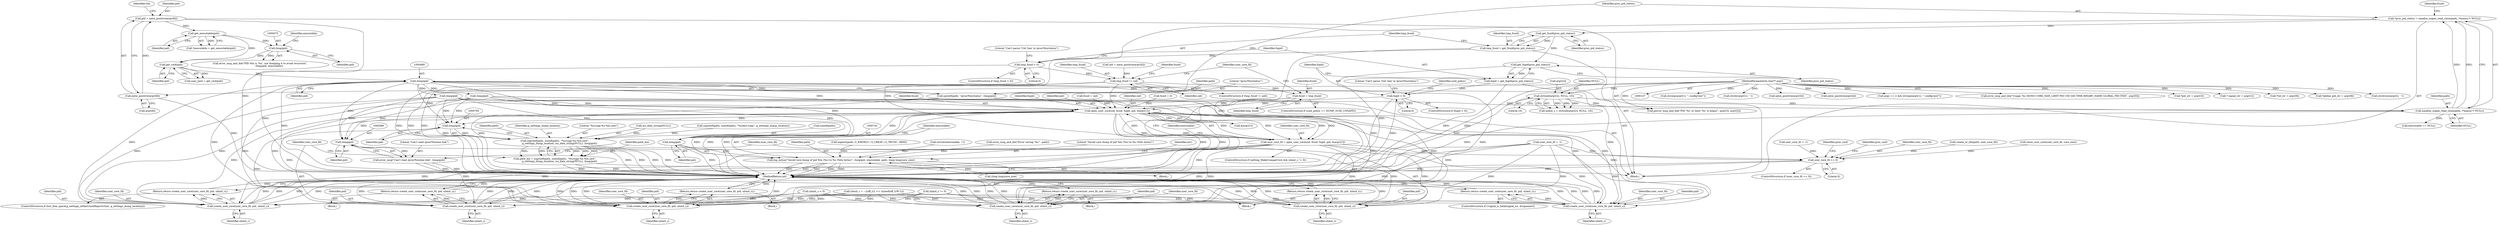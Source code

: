 digraph "0_abrt_3c1b60cfa62d39e5fff5a53a5bc53dae189e740e@API" {
"1000492" [label="(Call,*proc_pid_status = xmalloc_xopen_read_close(path, /*maxsz:*/ NULL))"];
"1000494" [label="(Call,xmalloc_xopen_read_close(path, /*maxsz:*/ NULL))"];
"1000485" [label="(Call,sprintf(path, \"/proc/%lu/status\", (long)pid))"];
"1000488" [label="(Call,(long)pid)"];
"1000480" [label="(Call,get_cwd(pid))"];
"1000474" [label="(Call,(long)pid)"];
"1000463" [label="(Call,get_executable(pid))"];
"1000435" [label="(Call,pid = xatoi_positive(argv[8]))"];
"1000437" [label="(Call,xatoi_positive(argv[8]))"];
"1000149" [label="(MethodParameterIn,char** argv)"];
"1000354" [label="(Call,strtoull(argv[2], NULL, 10))"];
"1000504" [label="(Call,get_fsuid(proc_pid_status))"];
"1000502" [label="(Call,tmp_fsuid = get_fsuid(proc_pid_status))"];
"1000507" [label="(Call,tmp_fsuid < 0)"];
"1000534" [label="(Call,tmp_fsuid != uid)"];
"1000545" [label="(Call,fsuid = tmp_fsuid)"];
"1000569" [label="(Call,open_user_core(uid, fsuid, fsgid, pid, &argv[1]))"];
"1000567" [label="(Call,user_core_fd = open_user_core(uid, fsuid, fsgid, pid, &argv[1]))"];
"1000589" [label="(Call,create_user_core(user_core_fd, pid, ulimit_c))"];
"1000588" [label="(Return,return create_user_core(user_core_fd, pid, ulimit_c);)"];
"1000604" [label="(Call,create_user_core(user_core_fd, pid, ulimit_c))"];
"1000603" [label="(Return,return create_user_core(user_core_fd, pid, ulimit_c);)"];
"1000622" [label="(Call,create_user_core(user_core_fd, pid, ulimit_c))"];
"1000621" [label="(Return,return create_user_core(user_core_fd, pid, ulimit_c);)"];
"1000642" [label="(Call,create_user_core(user_core_fd, pid, ulimit_c))"];
"1000641" [label="(Return,return create_user_core(user_core_fd, pid, ulimit_c);)"];
"1000658" [label="(Call,create_user_core(user_core_fd, pid, ulimit_c))"];
"1000657" [label="(Return,return create_user_core(user_core_fd, pid, ulimit_c);)"];
"1000769" [label="(Call,create_user_core(user_core_fd, pid, ulimit_c))"];
"1000768" [label="(Return,return create_user_core(user_core_fd, pid, ulimit_c);)"];
"1001429" [label="(Call,user_core_fd >= 0)"];
"1000585" [label="(Call,(long)pid)"];
"1000583" [label="(Call,error_msg(\"Can't read /proc/%lu/exe link\", (long)pid))"];
"1000741" [label="(Call,(long)pid)"];
"1000739" [label="(Call,log_notice(\"Saved core dump of pid %lu (%s) to %s (%llu bytes)\", (long)pid, executable, path, (long long)core_size))"];
"1000764" [label="(Call,(long)pid)"];
"1000756" [label="(Call,snprintf(path, sizeof(path), \"%s/ccpp-%s-%lu.new\",\n            g_settings_dump_location, iso_date_string(NULL), (long)pid))"];
"1000754" [label="(Call,path_len = snprintf(path, sizeof(path), \"%s/ccpp-%s-%lu.new\",\n            g_settings_dump_location, iso_date_string(NULL), (long)pid))"];
"1000518" [label="(Call,get_fsgid(proc_pid_status))"];
"1000516" [label="(Call,fsgid = get_fsgid(proc_pid_status))"];
"1000521" [label="(Call,fsgid < 0)"];
"1000584" [label="(Literal,\"Can't read /proc/%lu/exe link\")"];
"1000487" [label="(Literal,\"/proc/%lu/status\")"];
"1000660" [label="(Identifier,pid)"];
"1000481" [label="(Identifier,pid)"];
"1000744" [label="(Identifier,executable)"];
"1000520" [label="(ControlStructure,if (fsgid < 0))"];
"1000585" [label="(Call,(long)pid)"];
"1000597" [label="(ControlStructure,if (!signal_is_fatal(signal_no, &signame)))"];
"1000436" [label="(Identifier,pid)"];
"1000538" [label="(Call,fsuid = 0)"];
"1000646" [label="(Call,snprintf(path, sizeof(path), \"%s/last-ccpp\", g_settings_dump_location))"];
"1000756" [label="(Call,snprintf(path, sizeof(path), \"%s/ccpp-%s-%lu.new\",\n            g_settings_dump_location, iso_date_string(NULL), (long)pid))"];
"1001434" [label="(Identifier,proc_cwd)"];
"1000392" [label="(Call,uid = xatoi_positive(argv[4]))"];
"1000533" [label="(ControlStructure,if (tmp_fsuid != uid))"];
"1000358" [label="(Identifier,NULL)"];
"1000739" [label="(Call,log_notice(\"Saved core dump of pid %lu (%s) to %s (%llu bytes)\", (long)pid, executable, path, (long long)core_size))"];
"1000435" [label="(Call,pid = xatoi_positive(argv[8]))"];
"1000678" [label="(Block,)"];
"1000758" [label="(Call,sizeof(path))"];
"1000522" [label="(Identifier,fsgid)"];
"1000588" [label="(Return,return create_user_core(user_core_fd, pid, ulimit_c);)"];
"1000645" [label="(Identifier,ulimit_c)"];
"1000757" [label="(Identifier,path)"];
"1000582" [label="(Block,)"];
"1000607" [label="(Identifier,ulimit_c)"];
"1000755" [label="(Identifier,path_len)"];
"1000485" [label="(Call,sprintf(path, \"/proc/%lu/status\", (long)pid))"];
"1000659" [label="(Identifier,user_core_fd)"];
"1000743" [label="(Identifier,pid)"];
"1000656" [label="(Block,)"];
"1000493" [label="(Identifier,proc_pid_status)"];
"1000361" [label="(Call,ulimit_c < 0)"];
"1000657" [label="(Return,return create_user_core(user_core_fd, pid, ulimit_c);)"];
"1000643" [label="(Identifier,user_core_fd)"];
"1000590" [label="(Identifier,user_core_fd)"];
"1000766" [label="(Identifier,pid)"];
"1000761" [label="(Identifier,g_settings_dump_location)"];
"1000567" [label="(Call,user_core_fd = open_user_core(uid, fsuid, fsgid, pid, &argv[1]))"];
"1001439" [label="(Identifier,proc_cwd)"];
"1000623" [label="(Identifier,user_core_fd)"];
"1001445" [label="(MethodReturn,int)"];
"1000604" [label="(Call,create_user_core(user_core_fd, pid, ulimit_c))"];
"1000291" [label="(Call,strcmp(argv[1], \"--config-test\"))"];
"1000149" [label="(MethodParameterIn,char** argv)"];
"1000534" [label="(Call,tmp_fsuid != uid)"];
"1000661" [label="(Identifier,ulimit_c)"];
"1000658" [label="(Call,create_user_core(user_core_fd, pid, ulimit_c))"];
"1000311" [label="(Call,strchr(argv[1], ' '))"];
"1000760" [label="(Literal,\"%s/ccpp-%s-%lu.new\")"];
"1000545" [label="(Call,fsuid = tmp_fsuid)"];
"1000477" [label="(Identifier,executable)"];
"1000387" [label="(Call,xatoi_positive(argv[3]))"];
"1000768" [label="(Return,return create_user_core(user_core_fd, pid, ulimit_c);)"];
"1000518" [label="(Call,get_fsgid(proc_pid_status))"];
"1001428" [label="(ControlStructure,if (user_core_fd >= 0))"];
"1000394" [label="(Call,xatoi_positive(argv[4]))"];
"1000637" [label="(ControlStructure,if (low_free_space(g_settings_nMaxCrashReportsSize, g_settings_dump_location)))"];
"1000480" [label="(Call,get_cwd(pid))"];
"1000568" [label="(Identifier,user_core_fd)"];
"1000589" [label="(Call,create_user_core(user_core_fd, pid, ulimit_c))"];
"1000709" [label="(Call,xopen3(path, O_WRONLY | O_CREAT | O_TRUNC, 0600))"];
"1000536" [label="(Identifier,uid)"];
"1000352" [label="(Call,ulimit_c = strtoull(argv[2], NULL, 10))"];
"1000641" [label="(Return,return create_user_core(user_core_fd, pid, ulimit_c);)"];
"1000287" [label="(Call,argc == 2 && strcmp(argv[1], \"--config-test\"))"];
"1000499" [label="(Identifier,fsuid)"];
"1000571" [label="(Identifier,fsuid)"];
"1000754" [label="(Call,path_len = snprintf(path, sizeof(path), \"%s/ccpp-%s-%lu.new\",\n            g_settings_dump_location, iso_date_string(NULL), (long)pid))"];
"1000354" [label="(Call,strtoull(argv[2], NULL, 10))"];
"1000486" [label="(Identifier,path)"];
"1000507" [label="(Call,tmp_fsuid < 0)"];
"1000547" [label="(Identifier,tmp_fsuid)"];
"1000472" [label="(Call,error_msg_and_die(\"PID %lu is '%s', not dumping it to avoid recursion\",\n                        (long)pid, executable))"];
"1000476" [label="(Identifier,pid)"];
"1000770" [label="(Identifier,user_core_fd)"];
"1000305" [label="(Call,error_msg_and_die(\"Usage: %s SIGNO CORE_SIZE_LIMIT PID UID GID TIME BINARY_NAME GLOBAL_PID [TID]\", argv[0]))"];
"1000665" [label="(Call,strrchr(executable, '/'))"];
"1000642" [label="(Call,create_user_core(user_core_fd, pid, ulimit_c))"];
"1000464" [label="(Identifier,pid)"];
"1000572" [label="(Identifier,fsgid)"];
"1000512" [label="(Call,(long)pid)"];
"1000741" [label="(Call,(long)pid)"];
"1000494" [label="(Call,xmalloc_xopen_read_close(path, /*maxsz:*/ NULL))"];
"1001430" [label="(Identifier,user_core_fd)"];
"1000526" [label="(Call,(long)pid)"];
"1000463" [label="(Call,get_executable(pid))"];
"1000519" [label="(Identifier,proc_pid_status)"];
"1000580" [label="(Identifier,executable)"];
"1000591" [label="(Identifier,pid)"];
"1001242" [label="(Call,create_or_die(path, user_core_fd))"];
"1000558" [label="(Identifier,user_core_fd)"];
"1000379" [label="(Call,*pid_str = argv[3])"];
"1000605" [label="(Identifier,user_core_fd)"];
"1000504" [label="(Call,get_fsuid(proc_pid_status))"];
"1000606" [label="(Identifier,pid)"];
"1001431" [label="(Literal,0)"];
"1000618" [label="(Block,)"];
"1000503" [label="(Identifier,tmp_fsuid)"];
"1001158" [label="(Call,close_user_core(user_core_fd, core_size))"];
"1000525" [label="(Literal,\"Can't parse 'Gid: line' in /proc/%lu/status\")"];
"1000539" [label="(Identifier,fsuid)"];
"1000150" [label="(Block,)"];
"1000569" [label="(Call,open_user_core(uid, fsuid, fsgid, pid, &argv[1]))"];
"1000517" [label="(Identifier,fsgid)"];
"1000746" [label="(Call,(long long)core_size)"];
"1000736" [label="(Call,error_msg_and_die(\"Error saving '%s'\", path))"];
"1000355" [label="(Call,argv[2])"];
"1000474" [label="(Call,(long)pid)"];
"1000772" [label="(Identifier,ulimit_c)"];
"1000740" [label="(Literal,\"Saved core dump of pid %lu (%s) to %s (%llu bytes)\")"];
"1000750" [label="(Identifier,err)"];
"1000506" [label="(ControlStructure,if (tmp_fsuid < 0))"];
"1000592" [label="(Identifier,ulimit_c)"];
"1000492" [label="(Call,*proc_pid_status = xmalloc_xopen_read_close(path, /*maxsz:*/ NULL))"];
"1000535" [label="(Identifier,tmp_fsuid)"];
"1001188" [label="(Call,user_core_fd = -1)"];
"1000561" [label="(ControlStructure,if (setting_MakeCompatCore && ulimit_c != 0))"];
"1000644" [label="(Identifier,pid)"];
"1000622" [label="(Call,create_user_core(user_core_fd, pid, ulimit_c))"];
"1000624" [label="(Identifier,pid)"];
"1000557" [label="(Call,user_core_fd = -1)"];
"1000505" [label="(Identifier,proc_pid_status)"];
"1000502" [label="(Call,tmp_fsuid = get_fsuid(proc_pid_status))"];
"1000745" [label="(Identifier,path)"];
"1000573" [label="(Identifier,pid)"];
"1000443" [label="(Identifier,tid)"];
"1000603" [label="(Return,return create_user_core(user_core_fd, pid, ulimit_c);)"];
"1000762" [label="(Call,iso_date_string(NULL))"];
"1000341" [label="(Call,* signal_str = argv[1])"];
"1000498" [label="(Call,fsuid = uid)"];
"1000764" [label="(Call,(long)pid)"];
"1000478" [label="(Call,user_pwd = get_cwd(pid))"];
"1000438" [label="(Call,argv[8])"];
"1000359" [label="(Literal,10)"];
"1000495" [label="(Identifier,path)"];
"1000516" [label="(Call,fsgid = get_fsgid(proc_pid_status))"];
"1000447" [label="(Call,*tid_str = argv[9])"];
"1000509" [label="(Literal,0)"];
"1000531" [label="(Identifier,suid_policy)"];
"1000767" [label="(Block,)"];
"1000546" [label="(Identifier,fsuid)"];
"1000437" [label="(Call,xatoi_positive(argv[8]))"];
"1001429" [label="(Call,user_core_fd >= 0)"];
"1000488" [label="(Call,(long)pid)"];
"1000769" [label="(Call,create_user_core(user_core_fd, pid, ulimit_c))"];
"1000511" [label="(Literal,\"Can't parse 'Uid: line' in /proc/%lu/status\")"];
"1000461" [label="(Call,*executable = get_executable(pid))"];
"1000541" [label="(ControlStructure,if (suid_policy == DUMP_SUID_UNSAFE))"];
"1000583" [label="(Call,error_msg(\"Can't read /proc/%lu/exe link\", (long)pid))"];
"1000564" [label="(Call,ulimit_c != 0)"];
"1000574" [label="(Call,&argv[1])"];
"1000521" [label="(Call,fsgid < 0)"];
"1000496" [label="(Identifier,NULL)"];
"1000771" [label="(Identifier,pid)"];
"1000570" [label="(Identifier,uid)"];
"1000587" [label="(Identifier,pid)"];
"1000579" [label="(Call,executable == NULL)"];
"1000429" [label="(Call,*global_pid_str = argv[8])"];
"1000490" [label="(Identifier,pid)"];
"1000621" [label="(Return,return create_user_core(user_core_fd, pid, ulimit_c);)"];
"1000523" [label="(Literal,0)"];
"1000365" [label="(Call,ulimit_c = ~((off_t)1 << (sizeof(off_t)*8-1)))"];
"1000330" [label="(Call,strchrnul(argv[i], ' '))"];
"1000405" [label="(Call,perror_msg_and_die(\"PID '%s' or limit '%s' is bogus\", argv[3], argv[2]))"];
"1000625" [label="(Identifier,ulimit_c)"];
"1000508" [label="(Identifier,tmp_fsuid)"];
"1000492" -> "1000150"  [label="AST: "];
"1000492" -> "1000494"  [label="CFG: "];
"1000493" -> "1000492"  [label="AST: "];
"1000494" -> "1000492"  [label="AST: "];
"1000499" -> "1000492"  [label="CFG: "];
"1000492" -> "1001445"  [label="DDG: "];
"1000494" -> "1000492"  [label="DDG: "];
"1000494" -> "1000492"  [label="DDG: "];
"1000492" -> "1000504"  [label="DDG: "];
"1000494" -> "1000496"  [label="CFG: "];
"1000495" -> "1000494"  [label="AST: "];
"1000496" -> "1000494"  [label="AST: "];
"1000494" -> "1001445"  [label="DDG: "];
"1000485" -> "1000494"  [label="DDG: "];
"1000354" -> "1000494"  [label="DDG: "];
"1000494" -> "1000579"  [label="DDG: "];
"1000485" -> "1000150"  [label="AST: "];
"1000485" -> "1000488"  [label="CFG: "];
"1000486" -> "1000485"  [label="AST: "];
"1000487" -> "1000485"  [label="AST: "];
"1000488" -> "1000485"  [label="AST: "];
"1000493" -> "1000485"  [label="CFG: "];
"1000485" -> "1001445"  [label="DDG: "];
"1000485" -> "1001445"  [label="DDG: "];
"1000488" -> "1000485"  [label="DDG: "];
"1000488" -> "1000490"  [label="CFG: "];
"1000489" -> "1000488"  [label="AST: "];
"1000490" -> "1000488"  [label="AST: "];
"1000488" -> "1001445"  [label="DDG: "];
"1000480" -> "1000488"  [label="DDG: "];
"1000488" -> "1000512"  [label="DDG: "];
"1000488" -> "1000526"  [label="DDG: "];
"1000488" -> "1000569"  [label="DDG: "];
"1000488" -> "1000585"  [label="DDG: "];
"1000488" -> "1000604"  [label="DDG: "];
"1000488" -> "1000622"  [label="DDG: "];
"1000488" -> "1000642"  [label="DDG: "];
"1000488" -> "1000658"  [label="DDG: "];
"1000488" -> "1000741"  [label="DDG: "];
"1000488" -> "1000764"  [label="DDG: "];
"1000480" -> "1000478"  [label="AST: "];
"1000480" -> "1000481"  [label="CFG: "];
"1000481" -> "1000480"  [label="AST: "];
"1000478" -> "1000480"  [label="CFG: "];
"1000480" -> "1000478"  [label="DDG: "];
"1000474" -> "1000480"  [label="DDG: "];
"1000463" -> "1000480"  [label="DDG: "];
"1000474" -> "1000472"  [label="AST: "];
"1000474" -> "1000476"  [label="CFG: "];
"1000475" -> "1000474"  [label="AST: "];
"1000476" -> "1000474"  [label="AST: "];
"1000477" -> "1000474"  [label="CFG: "];
"1000474" -> "1000472"  [label="DDG: "];
"1000463" -> "1000474"  [label="DDG: "];
"1000463" -> "1000461"  [label="AST: "];
"1000463" -> "1000464"  [label="CFG: "];
"1000464" -> "1000463"  [label="AST: "];
"1000461" -> "1000463"  [label="CFG: "];
"1000463" -> "1000461"  [label="DDG: "];
"1000435" -> "1000463"  [label="DDG: "];
"1000435" -> "1000150"  [label="AST: "];
"1000435" -> "1000437"  [label="CFG: "];
"1000436" -> "1000435"  [label="AST: "];
"1000437" -> "1000435"  [label="AST: "];
"1000443" -> "1000435"  [label="CFG: "];
"1000435" -> "1001445"  [label="DDG: "];
"1000437" -> "1000435"  [label="DDG: "];
"1000437" -> "1000438"  [label="CFG: "];
"1000438" -> "1000437"  [label="AST: "];
"1000437" -> "1001445"  [label="DDG: "];
"1000149" -> "1000437"  [label="DDG: "];
"1000149" -> "1000147"  [label="AST: "];
"1000149" -> "1001445"  [label="DDG: "];
"1000149" -> "1000287"  [label="DDG: "];
"1000149" -> "1000291"  [label="DDG: "];
"1000149" -> "1000305"  [label="DDG: "];
"1000149" -> "1000311"  [label="DDG: "];
"1000149" -> "1000330"  [label="DDG: "];
"1000149" -> "1000341"  [label="DDG: "];
"1000149" -> "1000354"  [label="DDG: "];
"1000149" -> "1000379"  [label="DDG: "];
"1000149" -> "1000387"  [label="DDG: "];
"1000149" -> "1000394"  [label="DDG: "];
"1000149" -> "1000405"  [label="DDG: "];
"1000149" -> "1000429"  [label="DDG: "];
"1000149" -> "1000447"  [label="DDG: "];
"1000354" -> "1000352"  [label="AST: "];
"1000354" -> "1000359"  [label="CFG: "];
"1000355" -> "1000354"  [label="AST: "];
"1000358" -> "1000354"  [label="AST: "];
"1000359" -> "1000354"  [label="AST: "];
"1000352" -> "1000354"  [label="CFG: "];
"1000354" -> "1001445"  [label="DDG: "];
"1000354" -> "1000352"  [label="DDG: "];
"1000354" -> "1000352"  [label="DDG: "];
"1000354" -> "1000352"  [label="DDG: "];
"1000354" -> "1000405"  [label="DDG: "];
"1000504" -> "1000502"  [label="AST: "];
"1000504" -> "1000505"  [label="CFG: "];
"1000505" -> "1000504"  [label="AST: "];
"1000502" -> "1000504"  [label="CFG: "];
"1000504" -> "1000502"  [label="DDG: "];
"1000504" -> "1000518"  [label="DDG: "];
"1000502" -> "1000150"  [label="AST: "];
"1000503" -> "1000502"  [label="AST: "];
"1000508" -> "1000502"  [label="CFG: "];
"1000502" -> "1001445"  [label="DDG: "];
"1000502" -> "1000507"  [label="DDG: "];
"1000507" -> "1000506"  [label="AST: "];
"1000507" -> "1000509"  [label="CFG: "];
"1000508" -> "1000507"  [label="AST: "];
"1000509" -> "1000507"  [label="AST: "];
"1000511" -> "1000507"  [label="CFG: "];
"1000517" -> "1000507"  [label="CFG: "];
"1000507" -> "1001445"  [label="DDG: "];
"1000507" -> "1000534"  [label="DDG: "];
"1000534" -> "1000533"  [label="AST: "];
"1000534" -> "1000536"  [label="CFG: "];
"1000535" -> "1000534"  [label="AST: "];
"1000536" -> "1000534"  [label="AST: "];
"1000539" -> "1000534"  [label="CFG: "];
"1000558" -> "1000534"  [label="CFG: "];
"1000534" -> "1001445"  [label="DDG: "];
"1000534" -> "1001445"  [label="DDG: "];
"1000534" -> "1001445"  [label="DDG: "];
"1000392" -> "1000534"  [label="DDG: "];
"1000534" -> "1000545"  [label="DDG: "];
"1000534" -> "1000569"  [label="DDG: "];
"1000545" -> "1000541"  [label="AST: "];
"1000545" -> "1000547"  [label="CFG: "];
"1000546" -> "1000545"  [label="AST: "];
"1000547" -> "1000545"  [label="AST: "];
"1000558" -> "1000545"  [label="CFG: "];
"1000545" -> "1001445"  [label="DDG: "];
"1000545" -> "1001445"  [label="DDG: "];
"1000545" -> "1000569"  [label="DDG: "];
"1000569" -> "1000567"  [label="AST: "];
"1000569" -> "1000574"  [label="CFG: "];
"1000570" -> "1000569"  [label="AST: "];
"1000571" -> "1000569"  [label="AST: "];
"1000572" -> "1000569"  [label="AST: "];
"1000573" -> "1000569"  [label="AST: "];
"1000574" -> "1000569"  [label="AST: "];
"1000567" -> "1000569"  [label="CFG: "];
"1000569" -> "1001445"  [label="DDG: "];
"1000569" -> "1001445"  [label="DDG: "];
"1000569" -> "1001445"  [label="DDG: "];
"1000569" -> "1001445"  [label="DDG: "];
"1000569" -> "1001445"  [label="DDG: "];
"1000569" -> "1000567"  [label="DDG: "];
"1000569" -> "1000567"  [label="DDG: "];
"1000569" -> "1000567"  [label="DDG: "];
"1000569" -> "1000567"  [label="DDG: "];
"1000569" -> "1000567"  [label="DDG: "];
"1000498" -> "1000569"  [label="DDG: "];
"1000538" -> "1000569"  [label="DDG: "];
"1000521" -> "1000569"  [label="DDG: "];
"1000512" -> "1000569"  [label="DDG: "];
"1000526" -> "1000569"  [label="DDG: "];
"1000569" -> "1000585"  [label="DDG: "];
"1000569" -> "1000604"  [label="DDG: "];
"1000569" -> "1000622"  [label="DDG: "];
"1000569" -> "1000642"  [label="DDG: "];
"1000569" -> "1000658"  [label="DDG: "];
"1000569" -> "1000741"  [label="DDG: "];
"1000569" -> "1000764"  [label="DDG: "];
"1000567" -> "1000561"  [label="AST: "];
"1000568" -> "1000567"  [label="AST: "];
"1000580" -> "1000567"  [label="CFG: "];
"1000567" -> "1001445"  [label="DDG: "];
"1000567" -> "1000589"  [label="DDG: "];
"1000567" -> "1000604"  [label="DDG: "];
"1000567" -> "1000622"  [label="DDG: "];
"1000567" -> "1000642"  [label="DDG: "];
"1000567" -> "1000658"  [label="DDG: "];
"1000567" -> "1000769"  [label="DDG: "];
"1000567" -> "1001429"  [label="DDG: "];
"1000589" -> "1000588"  [label="AST: "];
"1000589" -> "1000592"  [label="CFG: "];
"1000590" -> "1000589"  [label="AST: "];
"1000591" -> "1000589"  [label="AST: "];
"1000592" -> "1000589"  [label="AST: "];
"1000588" -> "1000589"  [label="CFG: "];
"1000589" -> "1001445"  [label="DDG: "];
"1000589" -> "1001445"  [label="DDG: "];
"1000589" -> "1001445"  [label="DDG: "];
"1000589" -> "1001445"  [label="DDG: "];
"1000589" -> "1000588"  [label="DDG: "];
"1000557" -> "1000589"  [label="DDG: "];
"1000585" -> "1000589"  [label="DDG: "];
"1000564" -> "1000589"  [label="DDG: "];
"1000365" -> "1000589"  [label="DDG: "];
"1000361" -> "1000589"  [label="DDG: "];
"1000588" -> "1000582"  [label="AST: "];
"1001445" -> "1000588"  [label="CFG: "];
"1000588" -> "1001445"  [label="DDG: "];
"1000604" -> "1000603"  [label="AST: "];
"1000604" -> "1000607"  [label="CFG: "];
"1000605" -> "1000604"  [label="AST: "];
"1000606" -> "1000604"  [label="AST: "];
"1000607" -> "1000604"  [label="AST: "];
"1000603" -> "1000604"  [label="CFG: "];
"1000604" -> "1001445"  [label="DDG: "];
"1000604" -> "1001445"  [label="DDG: "];
"1000604" -> "1001445"  [label="DDG: "];
"1000604" -> "1001445"  [label="DDG: "];
"1000604" -> "1000603"  [label="DDG: "];
"1000557" -> "1000604"  [label="DDG: "];
"1000512" -> "1000604"  [label="DDG: "];
"1000526" -> "1000604"  [label="DDG: "];
"1000564" -> "1000604"  [label="DDG: "];
"1000365" -> "1000604"  [label="DDG: "];
"1000361" -> "1000604"  [label="DDG: "];
"1000603" -> "1000597"  [label="AST: "];
"1001445" -> "1000603"  [label="CFG: "];
"1000603" -> "1001445"  [label="DDG: "];
"1000622" -> "1000621"  [label="AST: "];
"1000622" -> "1000625"  [label="CFG: "];
"1000623" -> "1000622"  [label="AST: "];
"1000624" -> "1000622"  [label="AST: "];
"1000625" -> "1000622"  [label="AST: "];
"1000621" -> "1000622"  [label="CFG: "];
"1000622" -> "1001445"  [label="DDG: "];
"1000622" -> "1001445"  [label="DDG: "];
"1000622" -> "1001445"  [label="DDG: "];
"1000622" -> "1001445"  [label="DDG: "];
"1000622" -> "1000621"  [label="DDG: "];
"1000557" -> "1000622"  [label="DDG: "];
"1000512" -> "1000622"  [label="DDG: "];
"1000526" -> "1000622"  [label="DDG: "];
"1000564" -> "1000622"  [label="DDG: "];
"1000365" -> "1000622"  [label="DDG: "];
"1000361" -> "1000622"  [label="DDG: "];
"1000621" -> "1000618"  [label="AST: "];
"1001445" -> "1000621"  [label="CFG: "];
"1000621" -> "1001445"  [label="DDG: "];
"1000642" -> "1000641"  [label="AST: "];
"1000642" -> "1000645"  [label="CFG: "];
"1000643" -> "1000642"  [label="AST: "];
"1000644" -> "1000642"  [label="AST: "];
"1000645" -> "1000642"  [label="AST: "];
"1000641" -> "1000642"  [label="CFG: "];
"1000642" -> "1001445"  [label="DDG: "];
"1000642" -> "1001445"  [label="DDG: "];
"1000642" -> "1001445"  [label="DDG: "];
"1000642" -> "1001445"  [label="DDG: "];
"1000642" -> "1000641"  [label="DDG: "];
"1000557" -> "1000642"  [label="DDG: "];
"1000512" -> "1000642"  [label="DDG: "];
"1000526" -> "1000642"  [label="DDG: "];
"1000564" -> "1000642"  [label="DDG: "];
"1000365" -> "1000642"  [label="DDG: "];
"1000361" -> "1000642"  [label="DDG: "];
"1000641" -> "1000637"  [label="AST: "];
"1001445" -> "1000641"  [label="CFG: "];
"1000641" -> "1001445"  [label="DDG: "];
"1000658" -> "1000657"  [label="AST: "];
"1000658" -> "1000661"  [label="CFG: "];
"1000659" -> "1000658"  [label="AST: "];
"1000660" -> "1000658"  [label="AST: "];
"1000661" -> "1000658"  [label="AST: "];
"1000657" -> "1000658"  [label="CFG: "];
"1000658" -> "1001445"  [label="DDG: "];
"1000658" -> "1001445"  [label="DDG: "];
"1000658" -> "1001445"  [label="DDG: "];
"1000658" -> "1001445"  [label="DDG: "];
"1000658" -> "1000657"  [label="DDG: "];
"1000557" -> "1000658"  [label="DDG: "];
"1000512" -> "1000658"  [label="DDG: "];
"1000526" -> "1000658"  [label="DDG: "];
"1000564" -> "1000658"  [label="DDG: "];
"1000365" -> "1000658"  [label="DDG: "];
"1000361" -> "1000658"  [label="DDG: "];
"1000657" -> "1000656"  [label="AST: "];
"1001445" -> "1000657"  [label="CFG: "];
"1000657" -> "1001445"  [label="DDG: "];
"1000769" -> "1000768"  [label="AST: "];
"1000769" -> "1000772"  [label="CFG: "];
"1000770" -> "1000769"  [label="AST: "];
"1000771" -> "1000769"  [label="AST: "];
"1000772" -> "1000769"  [label="AST: "];
"1000768" -> "1000769"  [label="CFG: "];
"1000769" -> "1001445"  [label="DDG: "];
"1000769" -> "1001445"  [label="DDG: "];
"1000769" -> "1001445"  [label="DDG: "];
"1000769" -> "1001445"  [label="DDG: "];
"1000769" -> "1000768"  [label="DDG: "];
"1000557" -> "1000769"  [label="DDG: "];
"1000764" -> "1000769"  [label="DDG: "];
"1000564" -> "1000769"  [label="DDG: "];
"1000365" -> "1000769"  [label="DDG: "];
"1000361" -> "1000769"  [label="DDG: "];
"1000768" -> "1000767"  [label="AST: "];
"1001445" -> "1000768"  [label="CFG: "];
"1000768" -> "1001445"  [label="DDG: "];
"1001429" -> "1001428"  [label="AST: "];
"1001429" -> "1001431"  [label="CFG: "];
"1001430" -> "1001429"  [label="AST: "];
"1001431" -> "1001429"  [label="AST: "];
"1001434" -> "1001429"  [label="CFG: "];
"1001439" -> "1001429"  [label="CFG: "];
"1001429" -> "1001445"  [label="DDG: "];
"1001429" -> "1001445"  [label="DDG: "];
"1001188" -> "1001429"  [label="DDG: "];
"1000557" -> "1001429"  [label="DDG: "];
"1001158" -> "1001429"  [label="DDG: "];
"1001242" -> "1001429"  [label="DDG: "];
"1000585" -> "1000583"  [label="AST: "];
"1000585" -> "1000587"  [label="CFG: "];
"1000586" -> "1000585"  [label="AST: "];
"1000587" -> "1000585"  [label="AST: "];
"1000583" -> "1000585"  [label="CFG: "];
"1000585" -> "1000583"  [label="DDG: "];
"1000512" -> "1000585"  [label="DDG: "];
"1000526" -> "1000585"  [label="DDG: "];
"1000583" -> "1000582"  [label="AST: "];
"1000584" -> "1000583"  [label="AST: "];
"1000590" -> "1000583"  [label="CFG: "];
"1000583" -> "1001445"  [label="DDG: "];
"1000583" -> "1001445"  [label="DDG: "];
"1000741" -> "1000739"  [label="AST: "];
"1000741" -> "1000743"  [label="CFG: "];
"1000742" -> "1000741"  [label="AST: "];
"1000743" -> "1000741"  [label="AST: "];
"1000744" -> "1000741"  [label="CFG: "];
"1000741" -> "1001445"  [label="DDG: "];
"1000741" -> "1000739"  [label="DDG: "];
"1000512" -> "1000741"  [label="DDG: "];
"1000526" -> "1000741"  [label="DDG: "];
"1000739" -> "1000678"  [label="AST: "];
"1000739" -> "1000746"  [label="CFG: "];
"1000740" -> "1000739"  [label="AST: "];
"1000744" -> "1000739"  [label="AST: "];
"1000745" -> "1000739"  [label="AST: "];
"1000746" -> "1000739"  [label="AST: "];
"1000750" -> "1000739"  [label="CFG: "];
"1000739" -> "1001445"  [label="DDG: "];
"1000739" -> "1001445"  [label="DDG: "];
"1000739" -> "1001445"  [label="DDG: "];
"1000739" -> "1001445"  [label="DDG: "];
"1000739" -> "1001445"  [label="DDG: "];
"1000665" -> "1000739"  [label="DDG: "];
"1000709" -> "1000739"  [label="DDG: "];
"1000736" -> "1000739"  [label="DDG: "];
"1000746" -> "1000739"  [label="DDG: "];
"1000764" -> "1000756"  [label="AST: "];
"1000764" -> "1000766"  [label="CFG: "];
"1000765" -> "1000764"  [label="AST: "];
"1000766" -> "1000764"  [label="AST: "];
"1000756" -> "1000764"  [label="CFG: "];
"1000764" -> "1000756"  [label="DDG: "];
"1000512" -> "1000764"  [label="DDG: "];
"1000526" -> "1000764"  [label="DDG: "];
"1000756" -> "1000754"  [label="AST: "];
"1000757" -> "1000756"  [label="AST: "];
"1000758" -> "1000756"  [label="AST: "];
"1000760" -> "1000756"  [label="AST: "];
"1000761" -> "1000756"  [label="AST: "];
"1000762" -> "1000756"  [label="AST: "];
"1000754" -> "1000756"  [label="CFG: "];
"1000756" -> "1001445"  [label="DDG: "];
"1000756" -> "1001445"  [label="DDG: "];
"1000756" -> "1001445"  [label="DDG: "];
"1000756" -> "1001445"  [label="DDG: "];
"1000756" -> "1000754"  [label="DDG: "];
"1000756" -> "1000754"  [label="DDG: "];
"1000756" -> "1000754"  [label="DDG: "];
"1000756" -> "1000754"  [label="DDG: "];
"1000756" -> "1000754"  [label="DDG: "];
"1000646" -> "1000756"  [label="DDG: "];
"1000762" -> "1000756"  [label="DDG: "];
"1000754" -> "1000150"  [label="AST: "];
"1000755" -> "1000754"  [label="AST: "];
"1000770" -> "1000754"  [label="CFG: "];
"1000754" -> "1001445"  [label="DDG: "];
"1000754" -> "1001445"  [label="DDG: "];
"1000518" -> "1000516"  [label="AST: "];
"1000518" -> "1000519"  [label="CFG: "];
"1000519" -> "1000518"  [label="AST: "];
"1000516" -> "1000518"  [label="CFG: "];
"1000518" -> "1001445"  [label="DDG: "];
"1000518" -> "1000516"  [label="DDG: "];
"1000516" -> "1000150"  [label="AST: "];
"1000517" -> "1000516"  [label="AST: "];
"1000522" -> "1000516"  [label="CFG: "];
"1000516" -> "1001445"  [label="DDG: "];
"1000516" -> "1000521"  [label="DDG: "];
"1000521" -> "1000520"  [label="AST: "];
"1000521" -> "1000523"  [label="CFG: "];
"1000522" -> "1000521"  [label="AST: "];
"1000523" -> "1000521"  [label="AST: "];
"1000525" -> "1000521"  [label="CFG: "];
"1000531" -> "1000521"  [label="CFG: "];
"1000521" -> "1001445"  [label="DDG: "];
"1000521" -> "1001445"  [label="DDG: "];
}
